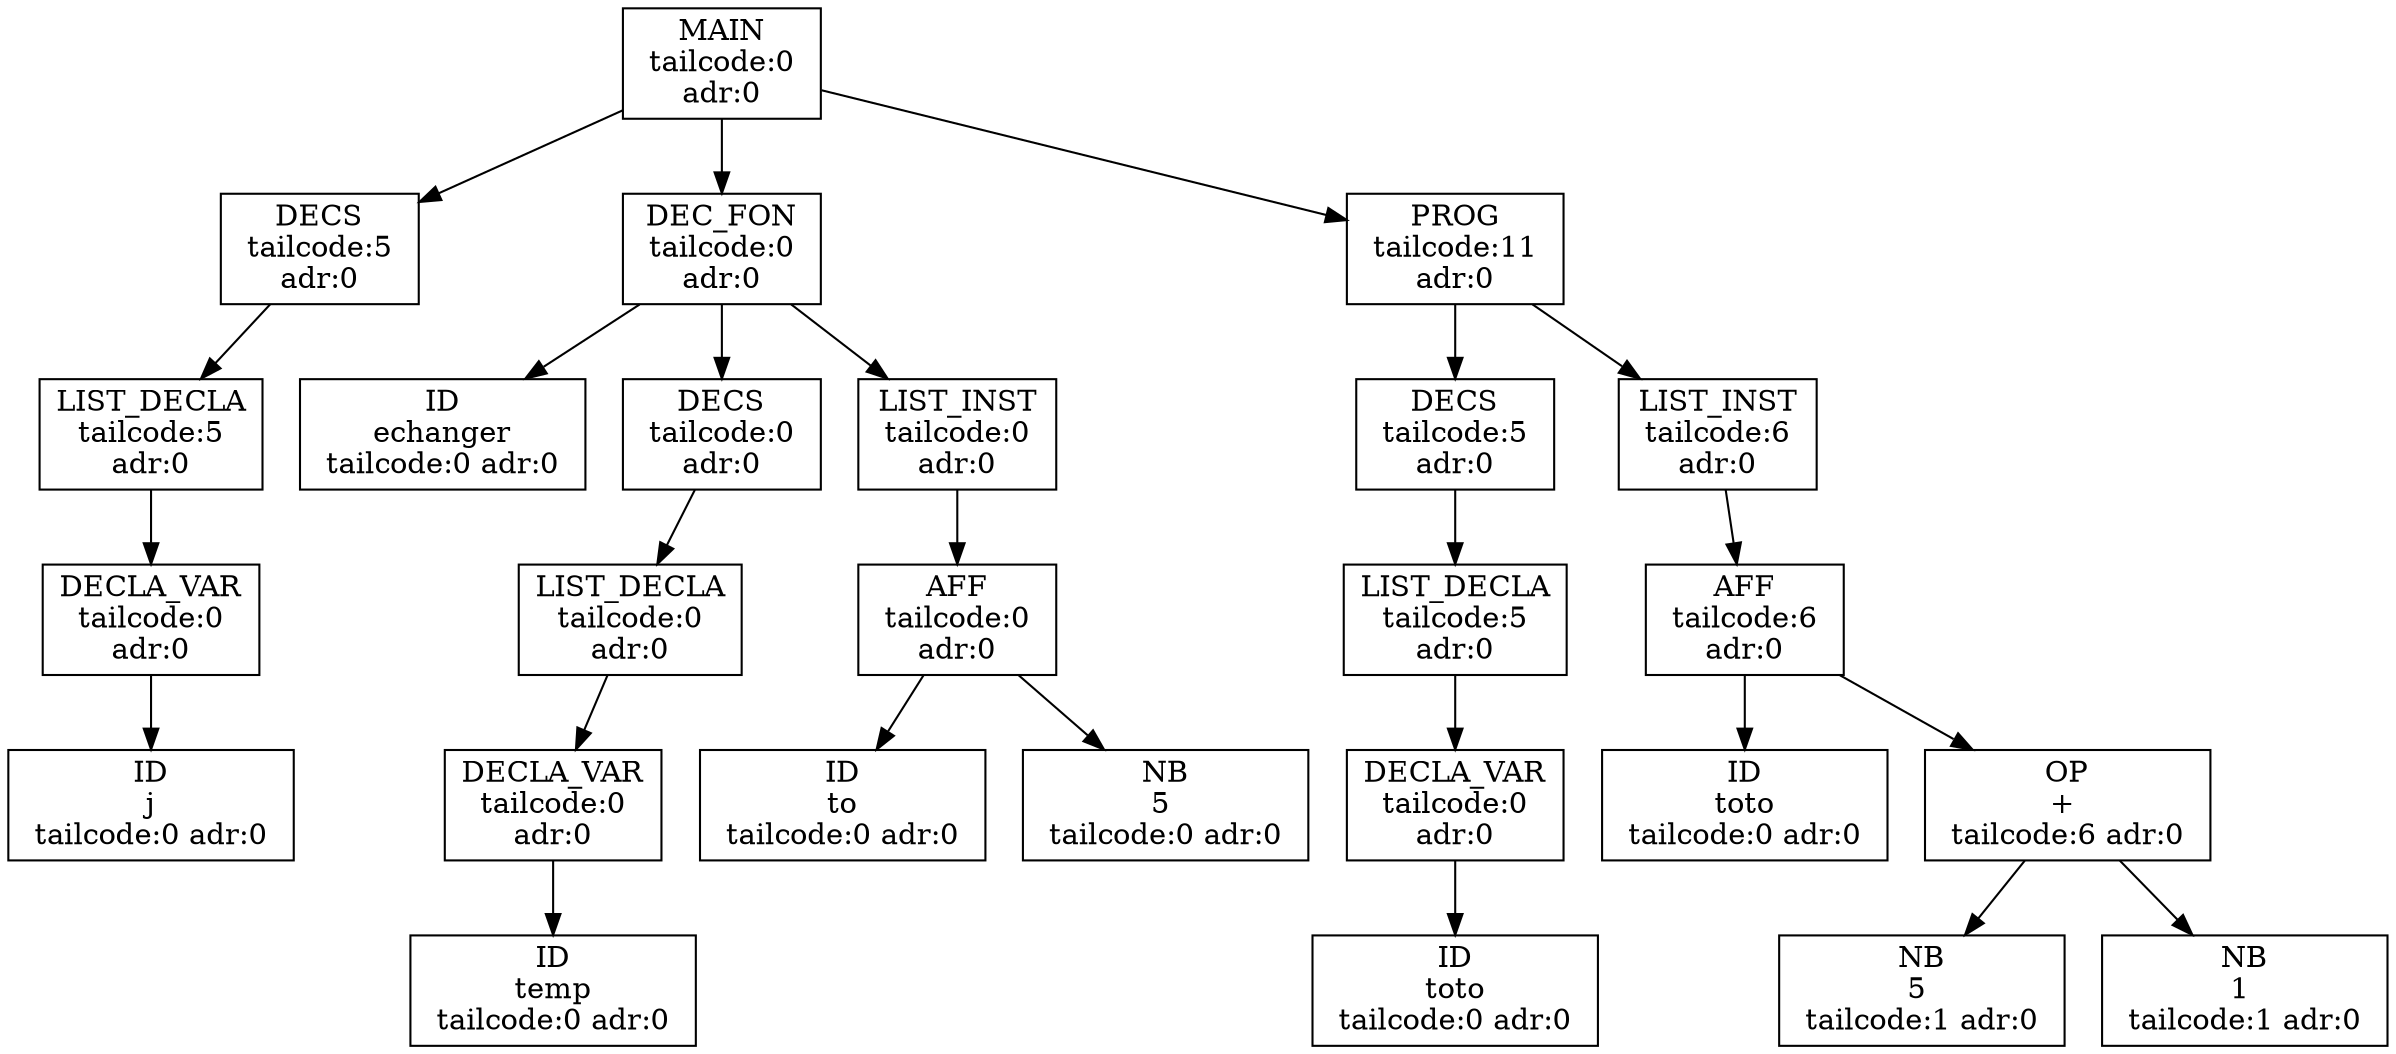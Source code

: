 digraph ASA {
node0x5604acadfd30 [label="MAIN
 tailcode:0 
 adr:0 \n", shape=box];
node0x5604acadfd30 -> node0x5604acadf7b0;
node0x5604acadf7b0 [label="DECS
 tailcode:5 
 adr:0 \n", shape=box];
node0x5604acadf7b0 -> node0x5604acadf770;
node0x5604acadf770 [label="LIST_DECLA
 tailcode:5 
 adr:0 \n", shape=box];
node0x5604acadf770 -> node0x5604acadf6f0;
node0x5604acadf6f0 [label="DECLA_VAR
 tailcode:0 
 adr:0 \n", shape=box];
node0x5604acadf6f0 -> node0x5604acadf730;
node0x5604acadf730 [label="ID\nj
 tailcode:0 adr:0 \n", shape=box];
node0x5604acadfd30 -> node0x5604acadf9f0;
node0x5604acadf9f0 [label="DEC_FON
 tailcode:0 
 adr:0 \n", shape=box];
node0x5604acadf9f0 -> node0x5604acadfa30;
node0x5604acadfa30 [label="ID\nechanger
 tailcode:0 adr:0 \n", shape=box];
node0x5604acadf9f0 -> node0x5604acadf8b0;
node0x5604acadf8b0 [label="DECS
 tailcode:0 
 adr:0 \n", shape=box];
node0x5604acadf8b0 -> node0x5604acadf870;
node0x5604acadf870 [label="LIST_DECLA
 tailcode:0 
 adr:0 \n", shape=box];
node0x5604acadf870 -> node0x5604acadf7f0;
node0x5604acadf7f0 [label="DECLA_VAR
 tailcode:0 
 adr:0 \n", shape=box];
node0x5604acadf7f0 -> node0x5604acadf830;
node0x5604acadf830 [label="ID\ntemp
 tailcode:0 adr:0 \n", shape=box];
node0x5604acadf9f0 -> node0x5604acadf9b0;
node0x5604acadf9b0 [label="LIST_INST
 tailcode:0 
 adr:0 \n", shape=box];
node0x5604acadf9b0 -> node0x5604acadf930;
node0x5604acadf930 [label="AFF
 tailcode:0 
 adr:0 \n", shape=box];
node0x5604acadf930 -> node0x5604acadf970;
node0x5604acadf970 [label="ID\nto
 tailcode:0 adr:0 \n", shape=box];
node0x5604acadf930 -> node0x5604acadf8f0;
node0x5604acadf8f0 [label="NB\n5 
 tailcode:0 adr:0 \n", shape=box];
node0x5604acadfd30 -> node0x5604acadfcf0;
node0x5604acadfcf0 [label="PROG
 tailcode:11 
 adr:0 \n", shape=box];
node0x5604acadfcf0 -> node0x5604acadfb30;
node0x5604acadfb30 [label="DECS
 tailcode:5 
 adr:0 \n", shape=box];
node0x5604acadfb30 -> node0x5604acadfaf0;
node0x5604acadfaf0 [label="LIST_DECLA
 tailcode:5 
 adr:0 \n", shape=box];
node0x5604acadfaf0 -> node0x5604acadfa70;
node0x5604acadfa70 [label="DECLA_VAR
 tailcode:0 
 adr:0 \n", shape=box];
node0x5604acadfa70 -> node0x5604acadfab0;
node0x5604acadfab0 [label="ID\ntoto
 tailcode:0 adr:0 \n", shape=box];
node0x5604acadfcf0 -> node0x5604acadfcb0;
node0x5604acadfcb0 [label="LIST_INST
 tailcode:6 
 adr:0 \n", shape=box];
node0x5604acadfcb0 -> node0x5604acadfc30;
node0x5604acadfc30 [label="AFF
 tailcode:6 
 adr:0 \n", shape=box];
node0x5604acadfc30 -> node0x5604acadfc70;
node0x5604acadfc70 [label="ID\ntoto
 tailcode:0 adr:0 \n", shape=box];
node0x5604acadfc30 -> node0x5604acadfbf0;
node0x5604acadfbf0 [label="OP\n+ 
 tailcode:6 adr:0 \n", shape=box];
node0x5604acadfbf0 -> node0x5604acadfb70;
node0x5604acadfb70 [label="NB\n5 
 tailcode:1 adr:0 \n", shape=box];
node0x5604acadfbf0 -> node0x5604acadfbb0;
node0x5604acadfbb0 [label="NB\n1 
 tailcode:1 adr:0 \n", shape=box];
}
